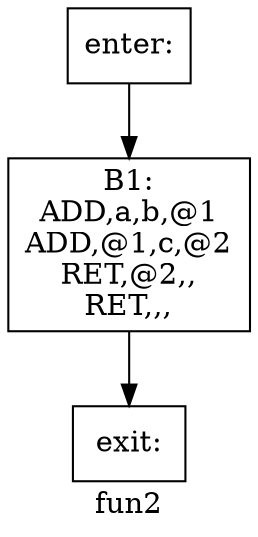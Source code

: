digraph fun2{
label =fun2
B1[label="B1:\nADD,a,b,@1\nADD,@1,c,@2\nRET,@2,,\nRET,,,\n" shape=box]
enter[label="enter:\n" shape=box]
exit[label="exit:\n" shape=box]
B1->exit
enter->B1
}
